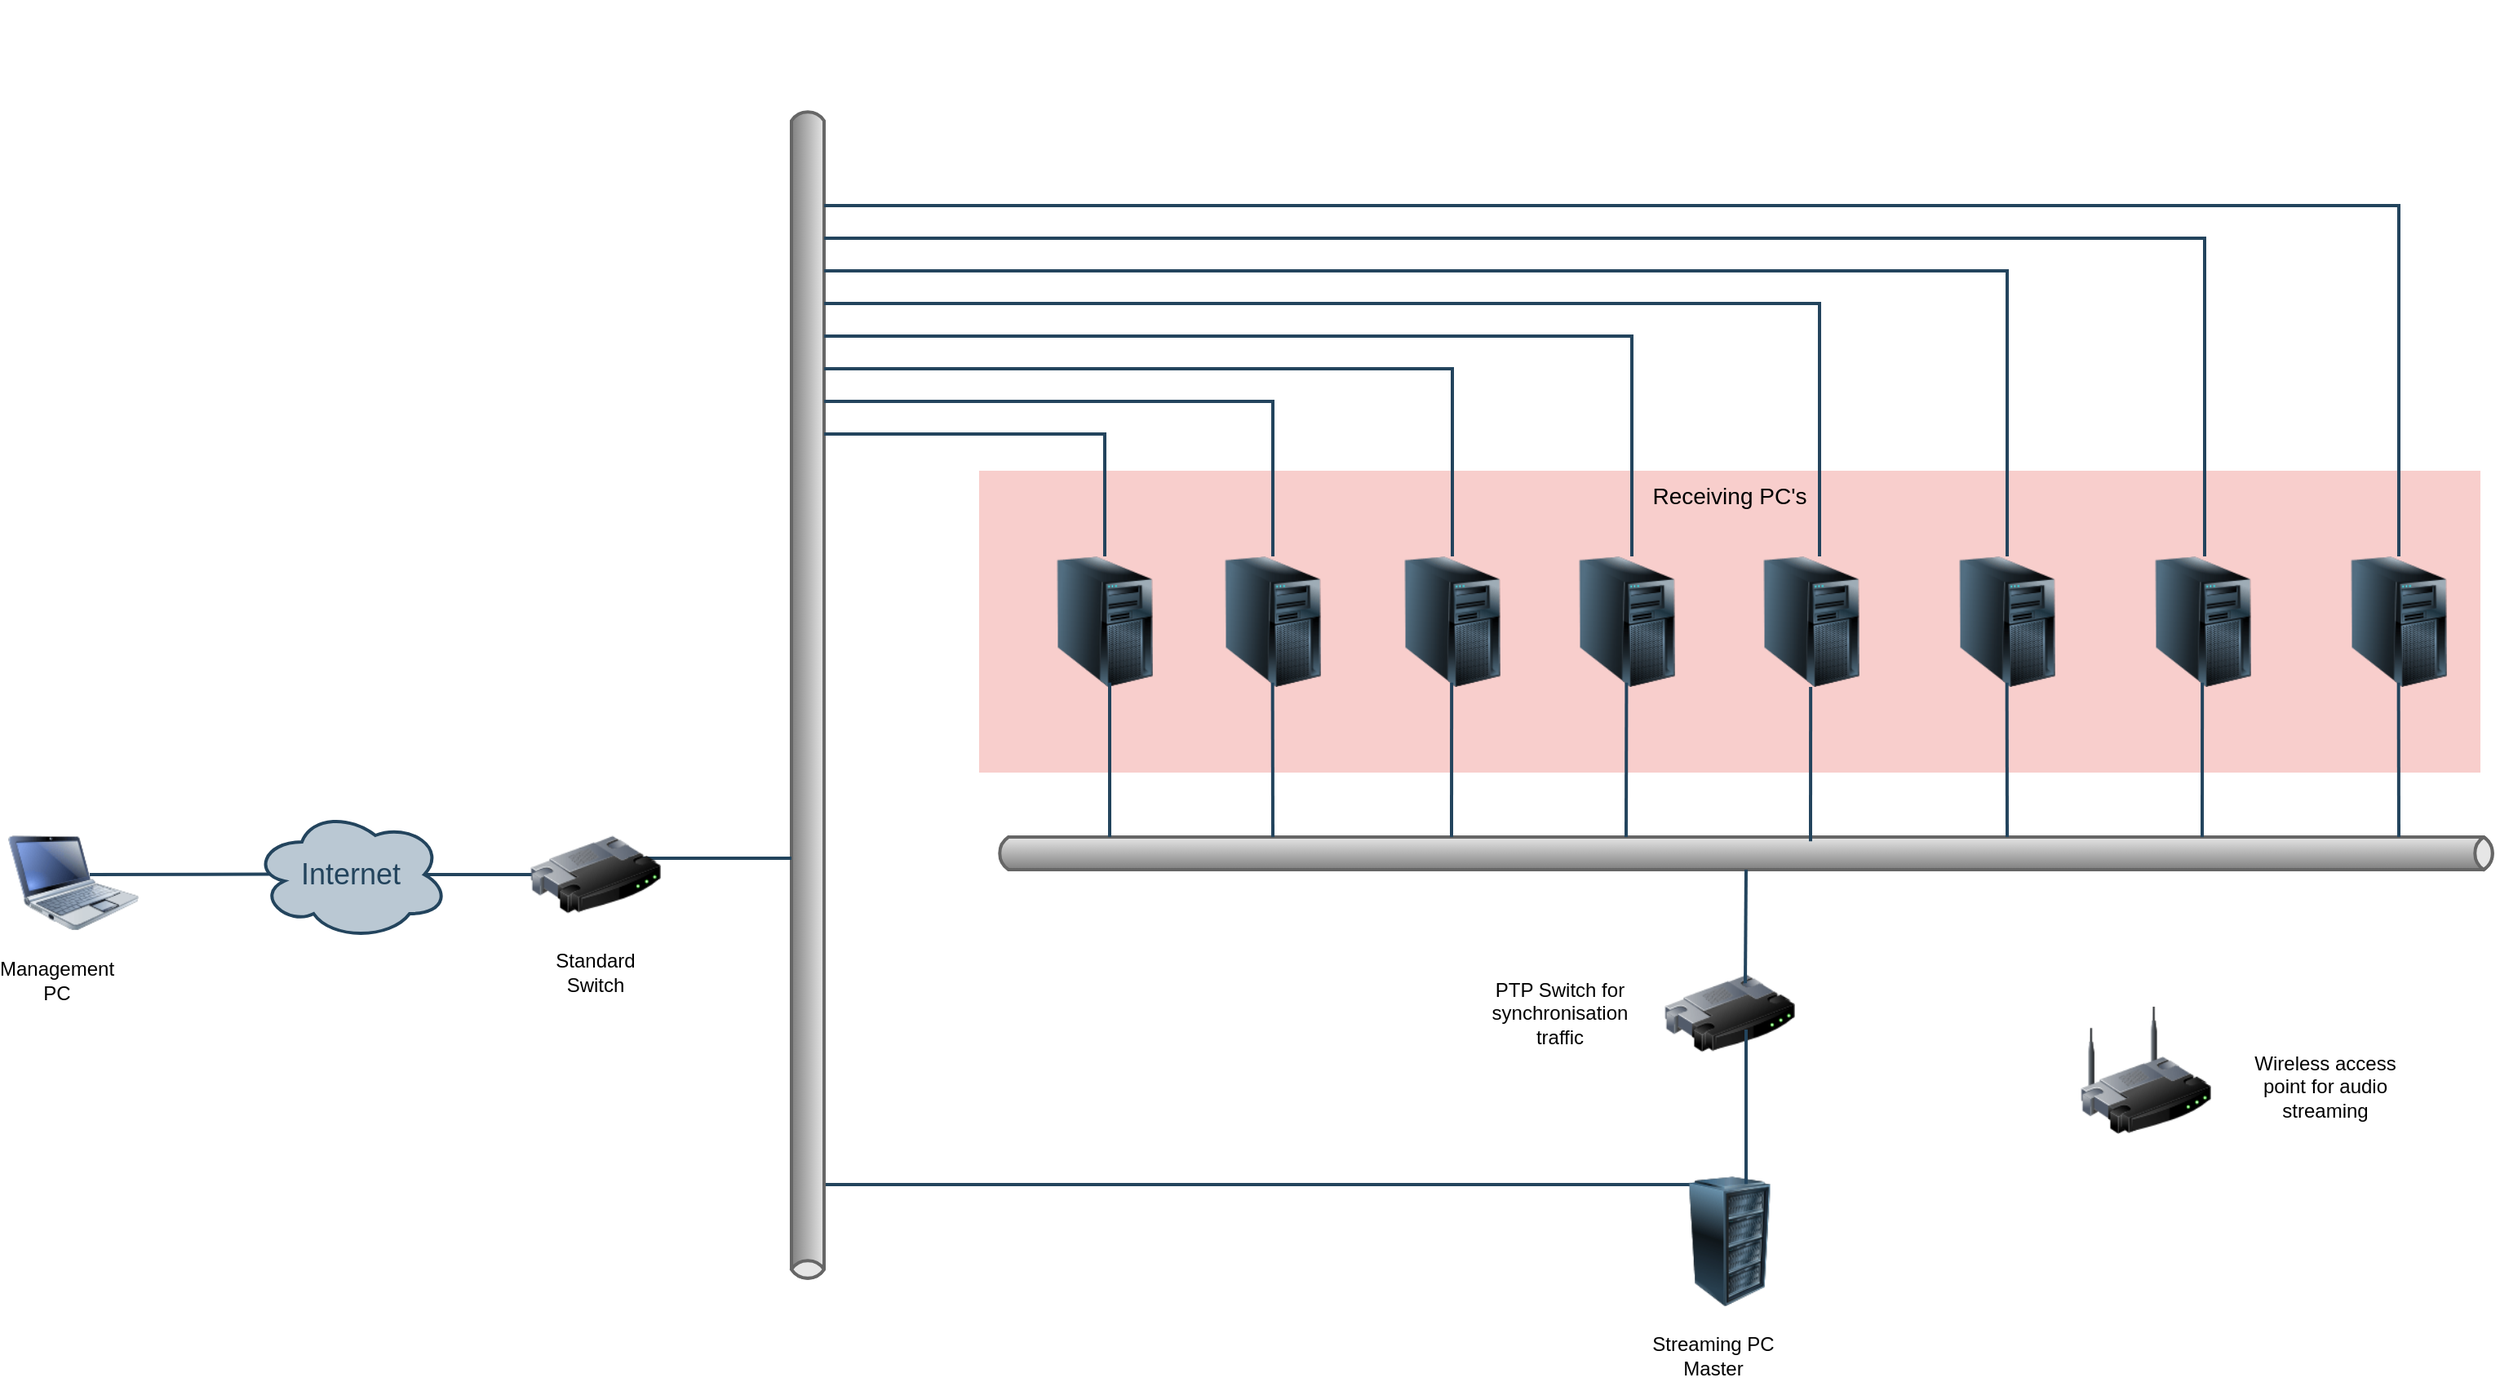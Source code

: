 <mxfile version="20.7.4" type="device"><diagram id="a45cf8ec-cd66-6f27-3ac3-be6e809c9e4a" name="Page-1"><mxGraphModel dx="1560" dy="1080" grid="1" gridSize="10" guides="1" tooltips="1" connect="1" arrows="1" fold="1" page="1" pageScale="1" pageWidth="827" pageHeight="1169" background="none" math="0" shadow="0"><root><mxCell id="0"/><mxCell id="1" parent="0"/><mxCell id="xeLNlxaI4peDij0rA2_e-225" value="Receiving PC's" style="whiteSpace=wrap;html=1;fillColor=#f8cecc;fontSize=14;strokeColor=none;verticalAlign=top;" vertex="1" parent="1"><mxGeometry x="685" y="322.5" width="920" height="185" as="geometry"/></mxCell><mxCell id="66" value="" style="strokeWidth=2;strokeColor=#666666;dashed=0;align=center;html=1;fontSize=8;shape=mxgraph.eip.messageChannel;shadow=0;fillColor=#FFFFFF;gradientColor=none;fontColor=#F08705;fontStyle=0" parent="1" vertex="1"><mxGeometry x="695" y="547" width="920" height="20" as="geometry"/></mxCell><mxCell id="142" style="edgeStyle=none;rounded=0;html=1;startArrow=none;startFill=0;endArrow=none;endFill=0;fontSize=18;fontColor=#F08705;strokeColor=#23445D;strokeWidth=2;fontStyle=0;entryX=0;entryY=0;entryDx=660;entryDy=0;entryPerimeter=0;exitX=0.313;exitY=0.063;exitDx=0;exitDy=0;exitPerimeter=0;" parent="1" source="xeLNlxaI4peDij0rA2_e-175" target="xeLNlxaI4peDij0rA2_e-198" edge="1"><mxGeometry relative="1" as="geometry"><mxPoint x="1100" y="760" as="sourcePoint"/><mxPoint x="797.382" y="993" as="targetPoint"/></mxGeometry></mxCell><mxCell id="171" style="edgeStyle=orthogonalEdgeStyle;rounded=0;jumpStyle=none;html=1;exitX=0;exitY=0.5;entryX=0;entryY=0.5;shadow=0;labelBackgroundColor=none;startArrow=none;startFill=0;endArrow=classic;endFill=1;endSize=6;jettySize=auto;orthogonalLoop=1;strokeColor=#23445D;strokeWidth=2;fillColor=#F08705;fontFamily=Helvetica;fontSize=14;fontColor=#F08705;align=left;fontStyle=0" parent="1" edge="1"><mxGeometry relative="1" as="geometry"><mxPoint x="352" y="42.5" as="sourcePoint"/><mxPoint x="352" y="42.5" as="targetPoint"/></mxGeometry></mxCell><mxCell id="xeLNlxaI4peDij0rA2_e-172" value="" style="image;html=1;image=img/lib/clip_art/computers/Netbook_128x128.png;shadow=0;strokeColor=#000000;fillColor=#FFFFFF;gradientColor=none;fontSize=18;fontColor=#F08705;fontStyle=0" vertex="1" parent="1"><mxGeometry x="90" y="535" width="80" height="80" as="geometry"/></mxCell><mxCell id="xeLNlxaI4peDij0rA2_e-173" value="" style="image;html=1;image=img/lib/clip_art/networking/Wireless_Router_128x128.png;shadow=0;strokeColor=#000000;fillColor=#FFFFFF;gradientColor=none;fontSize=18;fontColor=#F08705;fontStyle=0" vertex="1" parent="1"><mxGeometry x="1360" y="650" width="80" height="80" as="geometry"/></mxCell><mxCell id="xeLNlxaI4peDij0rA2_e-174" value="" style="image;html=1;image=img/lib/clip_art/networking/Router_128x128.png;shadow=0;strokeColor=#000000;fillColor=#FFFFFF;gradientColor=none;fontSize=18;fontColor=#F08705;fontStyle=0" vertex="1" parent="1"><mxGeometry x="1105" y="615" width="80" height="80" as="geometry"/></mxCell><mxCell id="xeLNlxaI4peDij0rA2_e-175" value="" style="image;html=1;image=img/lib/clip_art/computers/Server_Rack_128x128.png;shadow=0;strokeColor=#000000;fillColor=#FFFFFF;gradientColor=none;fontSize=18;fontColor=#F08705;fontStyle=0" vertex="1" parent="1"><mxGeometry x="1105" y="755" width="80" height="80" as="geometry"/></mxCell><mxCell id="xeLNlxaI4peDij0rA2_e-178" value="" style="image;html=1;image=img/lib/clip_art/computers/Server_Tower_128x128.png;shadow=0;strokeColor=#000000;fillColor=#FFFFFF;gradientColor=none;fontSize=18;fontColor=#F08705;fontStyle=0" vertex="1" parent="1"><mxGeometry x="722" y="375" width="80" height="80" as="geometry"/></mxCell><mxCell id="xeLNlxaI4peDij0rA2_e-179" value="" style="image;html=1;image=img/lib/clip_art/computers/Server_Tower_128x128.png;shadow=0;strokeColor=#000000;fillColor=#FFFFFF;gradientColor=none;fontSize=18;fontColor=#F08705;fontStyle=0" vertex="1" parent="1"><mxGeometry x="825" y="375" width="80" height="80" as="geometry"/></mxCell><mxCell id="xeLNlxaI4peDij0rA2_e-180" value="" style="image;html=1;image=img/lib/clip_art/computers/Server_Tower_128x128.png;shadow=0;strokeColor=#000000;fillColor=#FFFFFF;gradientColor=none;fontSize=18;fontColor=#F08705;fontStyle=0" vertex="1" parent="1"><mxGeometry x="935" y="375" width="80" height="80" as="geometry"/></mxCell><mxCell id="xeLNlxaI4peDij0rA2_e-181" value="" style="image;html=1;image=img/lib/clip_art/computers/Server_Tower_128x128.png;shadow=0;strokeColor=#000000;fillColor=#FFFFFF;gradientColor=none;fontSize=18;fontColor=#F08705;fontStyle=0" vertex="1" parent="1"><mxGeometry x="1042" y="375" width="80" height="80" as="geometry"/></mxCell><mxCell id="xeLNlxaI4peDij0rA2_e-182" value="" style="image;html=1;image=img/lib/clip_art/computers/Server_Tower_128x128.png;shadow=0;strokeColor=#000000;fillColor=#FFFFFF;gradientColor=none;fontSize=18;fontColor=#F08705;fontStyle=0" vertex="1" parent="1"><mxGeometry x="1155" y="375" width="80" height="80" as="geometry"/></mxCell><mxCell id="xeLNlxaI4peDij0rA2_e-183" value="" style="image;html=1;image=img/lib/clip_art/computers/Server_Tower_128x128.png;shadow=0;strokeColor=#000000;fillColor=#FFFFFF;gradientColor=none;fontSize=18;fontColor=#F08705;fontStyle=0" vertex="1" parent="1"><mxGeometry x="1275" y="375" width="80" height="80" as="geometry"/></mxCell><mxCell id="xeLNlxaI4peDij0rA2_e-184" value="" style="image;html=1;image=img/lib/clip_art/computers/Server_Tower_128x128.png;shadow=0;strokeColor=#000000;fillColor=#FFFFFF;gradientColor=none;fontSize=18;fontColor=#F08705;fontStyle=0" vertex="1" parent="1"><mxGeometry x="1395" y="375" width="80" height="80" as="geometry"/></mxCell><mxCell id="xeLNlxaI4peDij0rA2_e-185" value="" style="image;html=1;image=img/lib/clip_art/computers/Server_Tower_128x128.png;shadow=0;strokeColor=#000000;fillColor=#FFFFFF;gradientColor=none;fontSize=18;fontColor=#F08705;fontStyle=0" vertex="1" parent="1"><mxGeometry x="1515" y="375" width="80" height="80" as="geometry"/></mxCell><mxCell id="xeLNlxaI4peDij0rA2_e-186" value="" style="edgeStyle=elbowEdgeStyle;strokeWidth=2;rounded=0;endArrow=none;startArrow=none;startSize=10;endSize=10;dashed=0;html=1;strokeColor=#23445D;fontSize=18;fontColor=#F08705;startFill=0;endFill=0;fontStyle=0;exitX=0.17;exitY=0.967;exitDx=0;exitDy=0;exitPerimeter=0;" edge="1" parent="1"><mxGeometry x="-0.517" y="100" relative="1" as="geometry"><mxPoint x="765.0" y="452.36" as="sourcePoint"/><mxPoint x="765.009" y="547" as="targetPoint"/><mxPoint as="offset"/></mxGeometry></mxCell><mxCell id="xeLNlxaI4peDij0rA2_e-187" value="" style="edgeStyle=elbowEdgeStyle;strokeWidth=2;rounded=0;endArrow=none;startArrow=none;startSize=10;endSize=10;dashed=0;html=1;strokeColor=#23445D;fontSize=18;fontColor=#F08705;startFill=0;endFill=0;fontStyle=0;exitX=0.17;exitY=0.967;exitDx=0;exitDy=0;exitPerimeter=0;" edge="1" parent="1"><mxGeometry x="-0.517" y="100" relative="1" as="geometry"><mxPoint x="864.83" y="452.36" as="sourcePoint"/><mxPoint x="864.839" y="547" as="targetPoint"/><mxPoint as="offset"/></mxGeometry></mxCell><mxCell id="xeLNlxaI4peDij0rA2_e-188" value="" style="edgeStyle=elbowEdgeStyle;strokeWidth=2;rounded=0;endArrow=none;startArrow=none;startSize=10;endSize=10;dashed=0;html=1;strokeColor=#23445D;fontSize=18;fontColor=#F08705;startFill=0;endFill=0;fontStyle=0;exitX=0.17;exitY=0.967;exitDx=0;exitDy=0;exitPerimeter=0;" edge="1" parent="1"><mxGeometry x="-0.517" y="100" relative="1" as="geometry"><mxPoint x="974.57" y="452.36" as="sourcePoint"/><mxPoint x="974.579" y="547" as="targetPoint"/><mxPoint as="offset"/></mxGeometry></mxCell><mxCell id="xeLNlxaI4peDij0rA2_e-189" value="" style="edgeStyle=elbowEdgeStyle;strokeWidth=2;rounded=0;endArrow=none;startArrow=none;startSize=10;endSize=10;dashed=0;html=1;strokeColor=#23445D;fontSize=18;fontColor=#F08705;startFill=0;endFill=0;fontStyle=0;exitX=0.17;exitY=0.967;exitDx=0;exitDy=0;exitPerimeter=0;" edge="1" parent="1"><mxGeometry x="-0.517" y="100" relative="1" as="geometry"><mxPoint x="1081.7" y="452.36" as="sourcePoint"/><mxPoint x="1081.709" y="547" as="targetPoint"/><mxPoint as="offset"/></mxGeometry></mxCell><mxCell id="xeLNlxaI4peDij0rA2_e-190" value="" style="edgeStyle=elbowEdgeStyle;strokeWidth=2;rounded=0;endArrow=none;startArrow=none;startSize=10;endSize=10;dashed=0;html=1;strokeColor=#23445D;fontSize=18;fontColor=#F08705;startFill=0;endFill=0;fontStyle=0;exitX=0.17;exitY=0.967;exitDx=0;exitDy=0;exitPerimeter=0;" edge="1" parent="1"><mxGeometry x="-0.517" y="100" relative="1" as="geometry"><mxPoint x="1194.57" y="455.0" as="sourcePoint"/><mxPoint x="1194.579" y="549.64" as="targetPoint"/><mxPoint as="offset"/></mxGeometry></mxCell><mxCell id="xeLNlxaI4peDij0rA2_e-191" value="" style="edgeStyle=elbowEdgeStyle;strokeWidth=2;rounded=0;endArrow=none;startArrow=none;startSize=10;endSize=10;dashed=0;html=1;strokeColor=#23445D;fontSize=18;fontColor=#F08705;startFill=0;endFill=0;fontStyle=0;exitX=0.17;exitY=0.967;exitDx=0;exitDy=0;exitPerimeter=0;" edge="1" parent="1"><mxGeometry x="-0.517" y="100" relative="1" as="geometry"><mxPoint x="1314.83" y="452.36" as="sourcePoint"/><mxPoint x="1314.839" y="547" as="targetPoint"/><mxPoint as="offset"/></mxGeometry></mxCell><mxCell id="xeLNlxaI4peDij0rA2_e-192" value="" style="edgeStyle=elbowEdgeStyle;strokeWidth=2;rounded=0;endArrow=none;startArrow=none;startSize=10;endSize=10;dashed=0;html=1;strokeColor=#23445D;fontSize=18;fontColor=#F08705;startFill=0;endFill=0;fontStyle=0;exitX=0.17;exitY=0.967;exitDx=0;exitDy=0;exitPerimeter=0;" edge="1" parent="1"><mxGeometry x="-0.517" y="100" relative="1" as="geometry"><mxPoint x="1434.57" y="452.36" as="sourcePoint"/><mxPoint x="1434.579" y="547" as="targetPoint"/><mxPoint as="offset"/></mxGeometry></mxCell><mxCell id="xeLNlxaI4peDij0rA2_e-193" value="" style="edgeStyle=elbowEdgeStyle;strokeWidth=2;rounded=0;endArrow=none;startArrow=none;startSize=10;endSize=10;dashed=0;html=1;strokeColor=#23445D;fontSize=18;fontColor=#F08705;startFill=0;endFill=0;fontStyle=0;exitX=0.17;exitY=0.967;exitDx=0;exitDy=0;exitPerimeter=0;" edge="1" parent="1"><mxGeometry x="-0.517" y="100" relative="1" as="geometry"><mxPoint x="1554.83" y="452.36" as="sourcePoint"/><mxPoint x="1554.839" y="547" as="targetPoint"/><mxPoint as="offset"/></mxGeometry></mxCell><mxCell id="xeLNlxaI4peDij0rA2_e-194" value="" style="edgeStyle=elbowEdgeStyle;strokeWidth=2;rounded=0;endArrow=none;startArrow=none;startSize=10;endSize=10;dashed=0;html=1;strokeColor=#23445D;fontSize=18;fontColor=#F08705;startFill=0;endFill=0;fontStyle=0;exitX=0;exitY=1;exitDx=460;exitDy=0;exitPerimeter=0;" edge="1" parent="1" source="66"><mxGeometry x="-0.517" y="100" relative="1" as="geometry"><mxPoint x="1154" y="542" as="sourcePoint"/><mxPoint x="1154.009" y="636.64" as="targetPoint"/><mxPoint as="offset"/></mxGeometry></mxCell><mxCell id="xeLNlxaI4peDij0rA2_e-195" value="" style="edgeStyle=elbowEdgeStyle;strokeWidth=2;rounded=0;endArrow=none;startArrow=none;startSize=10;endSize=10;dashed=0;html=1;strokeColor=#23445D;fontSize=18;fontColor=#F08705;startFill=0;endFill=0;fontStyle=0;exitX=0.17;exitY=0.967;exitDx=0;exitDy=0;exitPerimeter=0;" edge="1" parent="1"><mxGeometry x="-0.517" y="100" relative="1" as="geometry"><mxPoint x="1155" y="665" as="sourcePoint"/><mxPoint x="1155.009" y="759.64" as="targetPoint"/><mxPoint as="offset"/></mxGeometry></mxCell><mxCell id="xeLNlxaI4peDij0rA2_e-198" value="" style="strokeWidth=2;strokeColor=#666666;dashed=0;align=center;html=1;fontSize=8;shape=mxgraph.eip.messageChannel;shadow=0;fillColor=#FFFFFF;gradientColor=none;fontColor=#F08705;fontStyle=0;rotation=90;" vertex="1" parent="1"><mxGeometry x="220" y="450" width="720" height="20" as="geometry"/></mxCell><mxCell id="xeLNlxaI4peDij0rA2_e-200" value="" style="edgeStyle=elbowEdgeStyle;strokeWidth=2;rounded=0;endArrow=none;startArrow=none;startSize=10;endSize=10;dashed=0;html=1;strokeColor=#23445D;fontSize=18;fontColor=#F08705;startFill=0;endFill=0;fontStyle=0;exitX=0;exitY=0;exitDx=200;exitDy=0;exitPerimeter=0;" edge="1" parent="1" source="xeLNlxaI4peDij0rA2_e-198" target="xeLNlxaI4peDij0rA2_e-178"><mxGeometry x="-0.517" y="100" relative="1" as="geometry"><mxPoint x="761.47" y="280.0" as="sourcePoint"/><mxPoint x="761.479" y="374.64" as="targetPoint"/><mxPoint as="offset"/><Array as="points"><mxPoint x="690" y="300"/><mxPoint x="680" y="360"/></Array></mxGeometry></mxCell><mxCell id="xeLNlxaI4peDij0rA2_e-206" value="" style="edgeStyle=elbowEdgeStyle;strokeWidth=2;rounded=0;endArrow=none;startArrow=none;startSize=10;endSize=10;dashed=0;html=1;strokeColor=#23445D;fontSize=18;fontColor=#F08705;startFill=0;endFill=0;fontStyle=0;exitX=0;exitY=0;exitDx=180;exitDy=0;exitPerimeter=0;entryX=0.5;entryY=0;entryDx=0;entryDy=0;" edge="1" parent="1" source="xeLNlxaI4peDij0rA2_e-198" target="xeLNlxaI4peDij0rA2_e-179"><mxGeometry x="-0.517" y="100" relative="1" as="geometry"><mxPoint x="770" y="245" as="sourcePoint"/><mxPoint x="865" y="375" as="targetPoint"/><mxPoint as="offset"/><Array as="points"><mxPoint x="865" y="280"/><mxPoint x="870" y="245"/><mxPoint x="860" y="305"/></Array></mxGeometry></mxCell><mxCell id="xeLNlxaI4peDij0rA2_e-208" value="" style="edgeStyle=elbowEdgeStyle;strokeWidth=2;rounded=0;endArrow=none;startArrow=none;startSize=10;endSize=10;dashed=0;html=1;strokeColor=#23445D;fontSize=18;fontColor=#F08705;startFill=0;endFill=0;fontStyle=0;exitX=0;exitY=0;exitDx=160;exitDy=0;exitPerimeter=0;entryX=0.5;entryY=0;entryDx=0;entryDy=0;" edge="1" parent="1" source="xeLNlxaI4peDij0rA2_e-198"><mxGeometry x="-0.517" y="100" relative="1" as="geometry"><mxPoint x="880" y="245" as="sourcePoint"/><mxPoint x="975" y="375" as="targetPoint"/><mxPoint as="offset"/><Array as="points"><mxPoint x="975" y="320"/><mxPoint x="980" y="245"/><mxPoint x="970" y="305"/></Array></mxGeometry></mxCell><mxCell id="xeLNlxaI4peDij0rA2_e-210" value="" style="edgeStyle=elbowEdgeStyle;strokeWidth=2;rounded=0;endArrow=none;startArrow=none;startSize=10;endSize=10;dashed=0;html=1;strokeColor=#23445D;fontSize=18;fontColor=#F08705;startFill=0;endFill=0;fontStyle=0;exitX=0;exitY=0;exitDx=140;exitDy=0;exitPerimeter=0;entryX=0.5;entryY=0;entryDx=0;entryDy=0;" edge="1" parent="1" source="xeLNlxaI4peDij0rA2_e-198"><mxGeometry x="-0.517" y="100" relative="1" as="geometry"><mxPoint x="990" y="245" as="sourcePoint"/><mxPoint x="1085" y="375" as="targetPoint"/><mxPoint as="offset"/><Array as="points"><mxPoint x="1085" y="320"/><mxPoint x="1090" y="245"/><mxPoint x="1080" y="305"/></Array></mxGeometry></mxCell><mxCell id="xeLNlxaI4peDij0rA2_e-212" value="" style="edgeStyle=elbowEdgeStyle;strokeWidth=2;rounded=0;endArrow=none;startArrow=none;startSize=10;endSize=10;dashed=0;html=1;strokeColor=#23445D;fontSize=18;fontColor=#F08705;startFill=0;endFill=0;fontStyle=0;exitX=0;exitY=0;exitDx=120;exitDy=0;exitPerimeter=0;entryX=0.5;entryY=0;entryDx=0;entryDy=0;" edge="1" parent="1" source="xeLNlxaI4peDij0rA2_e-198"><mxGeometry x="-0.517" y="100" relative="1" as="geometry"><mxPoint x="1105" y="245" as="sourcePoint"/><mxPoint x="1200" y="375" as="targetPoint"/><mxPoint as="offset"/><Array as="points"><mxPoint x="1200" y="320"/><mxPoint x="1205" y="245"/><mxPoint x="1195" y="305"/></Array></mxGeometry></mxCell><mxCell id="xeLNlxaI4peDij0rA2_e-213" value="" style="edgeStyle=elbowEdgeStyle;strokeWidth=2;rounded=0;endArrow=none;startArrow=none;startSize=10;endSize=10;dashed=0;html=1;strokeColor=#23445D;fontSize=18;fontColor=#F08705;startFill=0;endFill=0;fontStyle=0;exitX=0;exitY=0;exitDx=100;exitDy=0;exitPerimeter=0;entryX=0.5;entryY=0;entryDx=0;entryDy=0;" edge="1" parent="1" source="xeLNlxaI4peDij0rA2_e-198"><mxGeometry x="-0.517" y="100" relative="1" as="geometry"><mxPoint x="1220" y="245" as="sourcePoint"/><mxPoint x="1315" y="375" as="targetPoint"/><mxPoint as="offset"/><Array as="points"><mxPoint x="1315" y="320"/><mxPoint x="1320" y="245"/><mxPoint x="1310" y="305"/></Array></mxGeometry></mxCell><mxCell id="xeLNlxaI4peDij0rA2_e-214" value="" style="edgeStyle=elbowEdgeStyle;strokeWidth=2;rounded=0;endArrow=none;startArrow=none;startSize=10;endSize=10;dashed=0;html=1;strokeColor=#23445D;fontSize=18;fontColor=#F08705;startFill=0;endFill=0;fontStyle=0;exitX=0;exitY=0;exitDx=80;exitDy=0;exitPerimeter=0;entryX=0.5;entryY=0;entryDx=0;entryDy=0;" edge="1" parent="1" source="xeLNlxaI4peDij0rA2_e-198"><mxGeometry x="-0.517" y="100" relative="1" as="geometry"><mxPoint x="1341" y="245" as="sourcePoint"/><mxPoint x="1436" y="375" as="targetPoint"/><mxPoint as="offset"/><Array as="points"><mxPoint x="1436" y="320"/><mxPoint x="1441" y="245"/><mxPoint x="1431" y="305"/></Array></mxGeometry></mxCell><mxCell id="xeLNlxaI4peDij0rA2_e-216" value="" style="edgeStyle=elbowEdgeStyle;strokeWidth=2;rounded=0;endArrow=none;startArrow=none;startSize=10;endSize=10;dashed=0;html=1;strokeColor=#23445D;fontSize=18;fontColor=#F08705;startFill=0;endFill=0;fontStyle=0;exitX=0;exitY=0;exitDx=60;exitDy=0;exitPerimeter=0;entryX=0.5;entryY=0;entryDx=0;entryDy=0;" edge="1" parent="1" source="xeLNlxaI4peDij0rA2_e-198"><mxGeometry x="-0.517" y="100" relative="1" as="geometry"><mxPoint x="1460" y="245" as="sourcePoint"/><mxPoint x="1555" y="375" as="targetPoint"/><mxPoint as="offset"/><Array as="points"><mxPoint x="1555" y="320"/><mxPoint x="1560" y="245"/><mxPoint x="1550" y="305"/></Array></mxGeometry></mxCell><mxCell id="xeLNlxaI4peDij0rA2_e-217" style="edgeStyle=none;rounded=0;html=1;startArrow=none;startFill=0;endArrow=none;endFill=0;fontSize=18;fontColor=#F08705;strokeColor=#23445D;strokeWidth=2;fontStyle=0;entryX=0.75;entryY=0.375;entryDx=0;entryDy=0;entryPerimeter=0;exitX=0;exitY=1;exitDx=460;exitDy=0;exitPerimeter=0;" edge="1" parent="1" source="xeLNlxaI4peDij0rA2_e-198" target="xeLNlxaI4peDij0rA2_e-196"><mxGeometry relative="1" as="geometry"><mxPoint x="1140.04" y="770.04" as="sourcePoint"/><mxPoint x="600" y="770.0" as="targetPoint"/></mxGeometry></mxCell><mxCell id="xeLNlxaI4peDij0rA2_e-219" style="edgeStyle=none;rounded=0;html=1;startArrow=none;startFill=0;endArrow=none;endFill=0;fontSize=18;fontColor=#F08705;strokeColor=#23445D;strokeWidth=2;fontStyle=0;entryX=0.75;entryY=0.5;entryDx=0;entryDy=0;entryPerimeter=0;exitX=0.125;exitY=0.5;exitDx=0;exitDy=0;exitPerimeter=0;" edge="1" parent="1" source="xeLNlxaI4peDij0rA2_e-196" target="xeLNlxaI4peDij0rA2_e-176"><mxGeometry relative="1" as="geometry"><mxPoint x="470" y="650" as="sourcePoint"/><mxPoint x="370" y="650" as="targetPoint"/></mxGeometry></mxCell><mxCell id="xeLNlxaI4peDij0rA2_e-176" value="Internet" style="ellipse;shape=cloud;whiteSpace=wrap;html=1;shadow=0;strokeColor=#23445D;fillColor=#BAC8D3;gradientColor=none;fontSize=18;fontColor=#23445D;gradientDirection=north;fontStyle=0;strokeWidth=2;" vertex="1" parent="1"><mxGeometry x="240" y="530" width="120" height="80" as="geometry"/></mxCell><mxCell id="xeLNlxaI4peDij0rA2_e-196" value="" style="image;html=1;image=img/lib/clip_art/networking/Router_128x128.png;shadow=0;strokeColor=#000000;fillColor=#FFFFFF;gradientColor=none;fontSize=18;fontColor=#F08705;fontStyle=0" vertex="1" parent="1"><mxGeometry x="410" y="530" width="80" height="80" as="geometry"/></mxCell><mxCell id="xeLNlxaI4peDij0rA2_e-220" style="edgeStyle=none;rounded=0;html=1;startArrow=none;startFill=0;endArrow=none;endFill=0;fontSize=18;fontColor=#F08705;strokeColor=#23445D;strokeWidth=2;fontStyle=0;entryX=0.625;entryY=0.438;entryDx=0;entryDy=0;entryPerimeter=0;exitX=0.125;exitY=0.5;exitDx=0;exitDy=0;exitPerimeter=0;" edge="1" parent="1" target="xeLNlxaI4peDij0rA2_e-172"><mxGeometry relative="1" as="geometry"><mxPoint x="250" y="569.74" as="sourcePoint"/><mxPoint x="160" y="569.74" as="targetPoint"/></mxGeometry></mxCell><mxCell id="xeLNlxaI4peDij0rA2_e-221" value="Management PC" style="text;html=1;strokeColor=none;fillColor=none;align=center;verticalAlign=middle;whiteSpace=wrap;rounded=0;" vertex="1" parent="1"><mxGeometry x="90" y="620" width="60" height="30" as="geometry"/></mxCell><mxCell id="xeLNlxaI4peDij0rA2_e-222" value="Standard Switch" style="text;html=1;strokeColor=none;fillColor=none;align=center;verticalAlign=middle;whiteSpace=wrap;rounded=0;" vertex="1" parent="1"><mxGeometry x="420" y="615" width="60" height="30" as="geometry"/></mxCell><mxCell id="xeLNlxaI4peDij0rA2_e-223" value="Wireless access point for audio streaming" style="text;html=1;strokeColor=none;fillColor=none;align=center;verticalAlign=middle;whiteSpace=wrap;rounded=0;" vertex="1" parent="1"><mxGeometry x="1460" y="685" width="100" height="30" as="geometry"/></mxCell><mxCell id="xeLNlxaI4peDij0rA2_e-224" value="PTP Switch for synchronisation traffic" style="text;html=1;strokeColor=none;fillColor=none;align=center;verticalAlign=middle;whiteSpace=wrap;rounded=0;" vertex="1" parent="1"><mxGeometry x="991" y="640" width="100" height="30" as="geometry"/></mxCell><mxCell id="xeLNlxaI4peDij0rA2_e-226" value="Streaming PC Master" style="text;html=1;strokeColor=none;fillColor=none;align=center;verticalAlign=middle;whiteSpace=wrap;rounded=0;" vertex="1" parent="1"><mxGeometry x="1085" y="850" width="100" height="30" as="geometry"/></mxCell></root></mxGraphModel></diagram></mxfile>